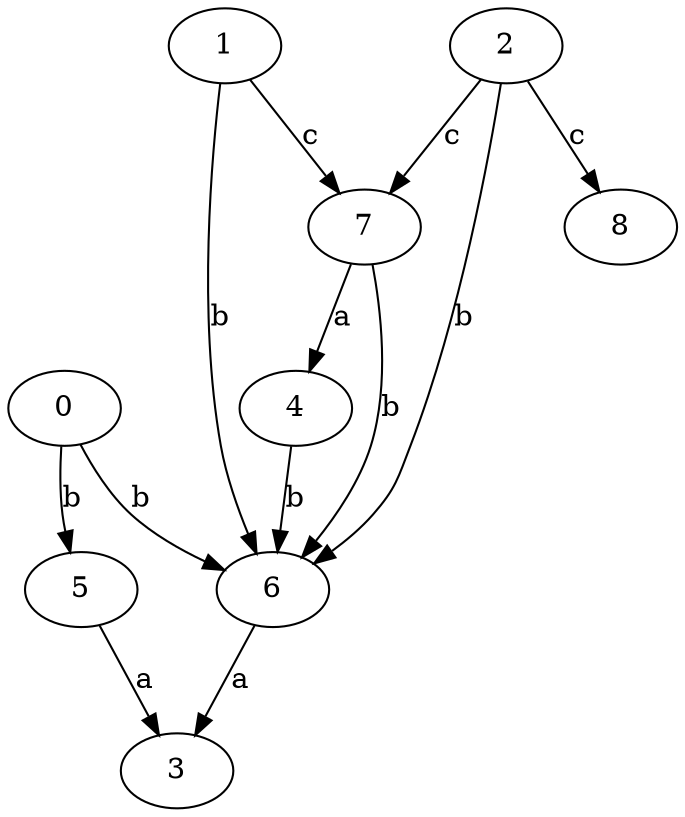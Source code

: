 strict digraph  {
0;
3;
4;
5;
1;
2;
6;
7;
8;
0 -> 5  [label=b];
0 -> 6  [label=b];
4 -> 6  [label=b];
5 -> 3  [label=a];
1 -> 6  [label=b];
1 -> 7  [label=c];
2 -> 6  [label=b];
2 -> 7  [label=c];
2 -> 8  [label=c];
6 -> 3  [label=a];
7 -> 4  [label=a];
7 -> 6  [label=b];
}
